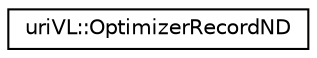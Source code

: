 digraph "Graphical Class Hierarchy"
{
  edge [fontname="Helvetica",fontsize="10",labelfontname="Helvetica",labelfontsize="10"];
  node [fontname="Helvetica",fontsize="10",shape=record];
  rankdir="LR";
  Node1 [label="uriVL::OptimizerRecordND",height=0.2,width=0.4,color="black", fillcolor="white", style="filled",URL="$classuriVL_1_1OptimizerRecordND.html",tooltip="A simple structure to hold the results of a nD optimization process. "];
}
